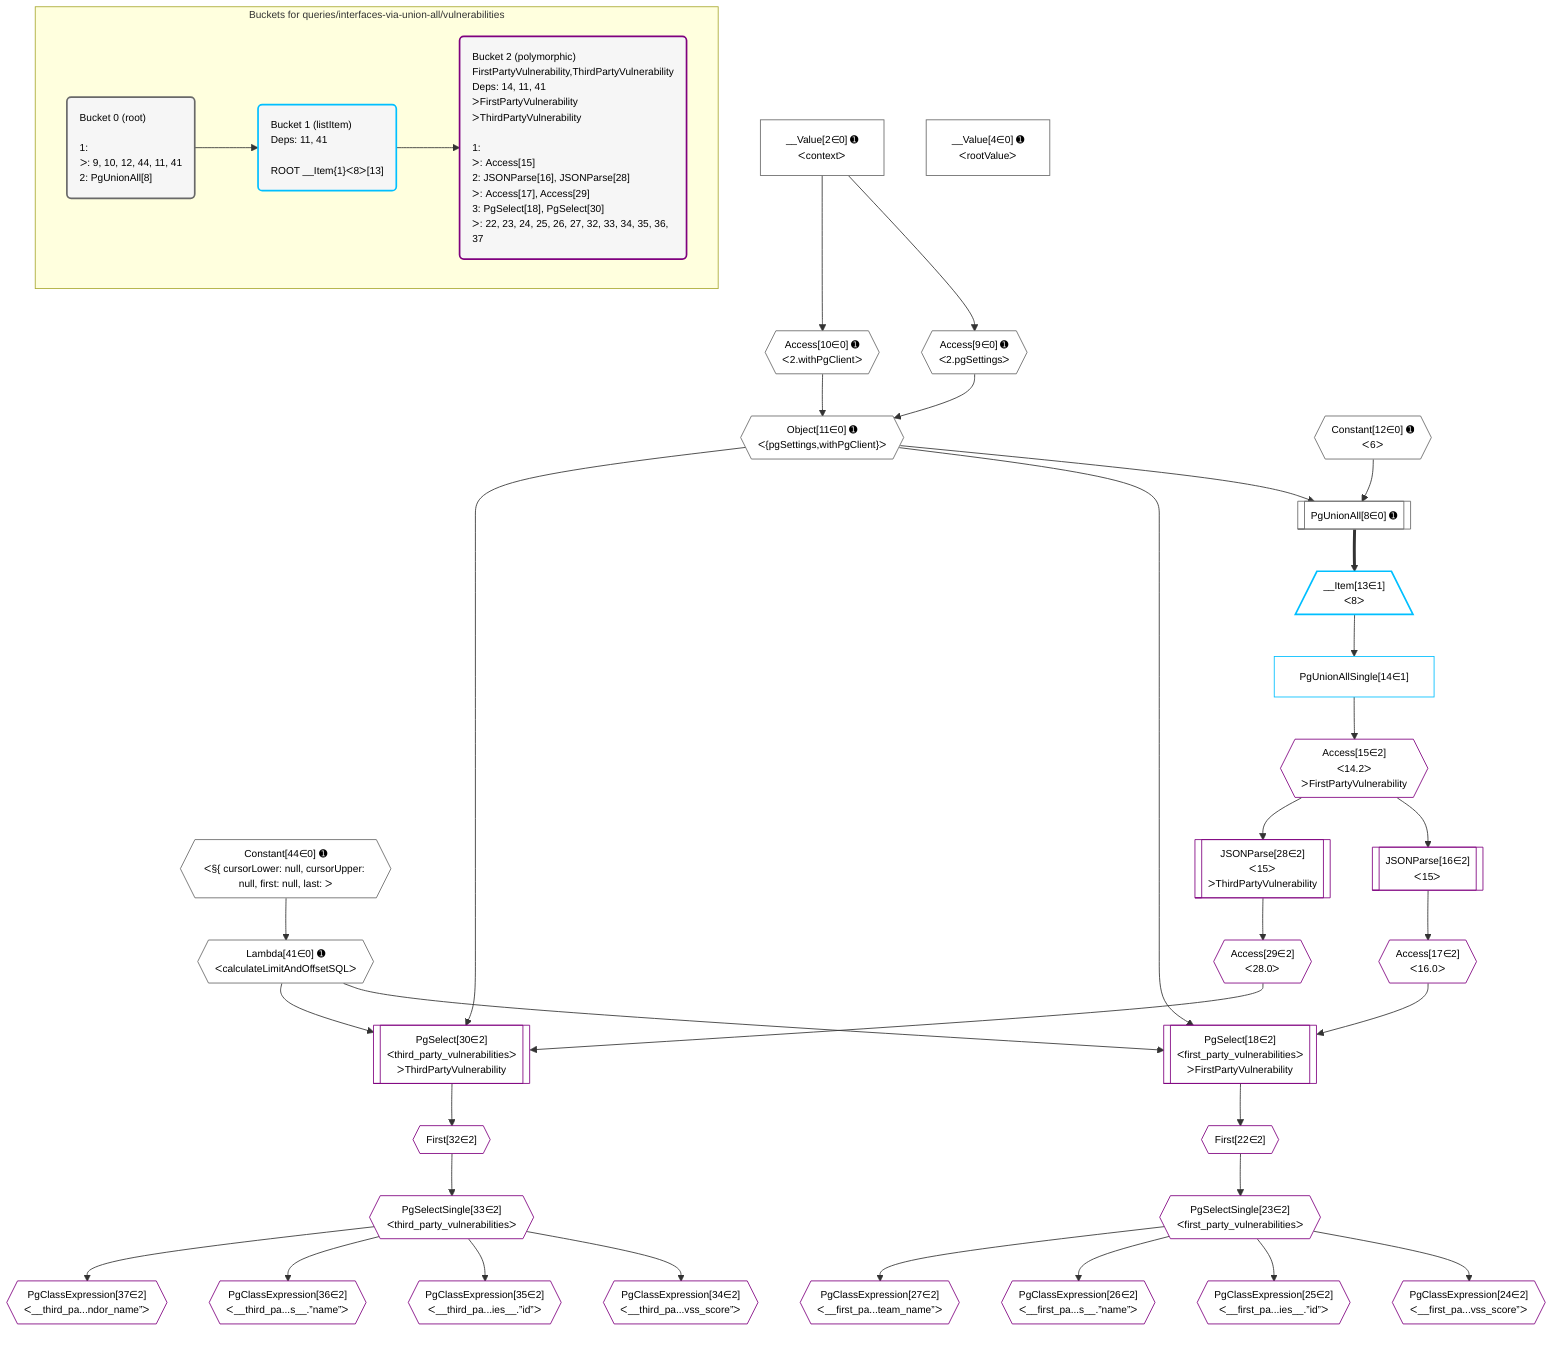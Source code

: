 %%{init: {'themeVariables': { 'fontSize': '12px'}}}%%
graph TD
    classDef path fill:#eee,stroke:#000,color:#000
    classDef plan fill:#fff,stroke-width:1px,color:#000
    classDef itemplan fill:#fff,stroke-width:2px,color:#000
    classDef unbatchedplan fill:#dff,stroke-width:1px,color:#000
    classDef sideeffectplan fill:#fcc,stroke-width:2px,color:#000
    classDef bucket fill:#f6f6f6,color:#000,stroke-width:2px,text-align:left


    %% plan dependencies
    PgUnionAll8[["PgUnionAll[8∈0] ➊"]]:::plan
    Object11{{"Object[11∈0] ➊<br />ᐸ{pgSettings,withPgClient}ᐳ"}}:::plan
    Constant12{{"Constant[12∈0] ➊<br />ᐸ6ᐳ"}}:::plan
    Object11 & Constant12 --> PgUnionAll8
    Access9{{"Access[9∈0] ➊<br />ᐸ2.pgSettingsᐳ"}}:::plan
    Access10{{"Access[10∈0] ➊<br />ᐸ2.withPgClientᐳ"}}:::plan
    Access9 & Access10 --> Object11
    __Value2["__Value[2∈0] ➊<br />ᐸcontextᐳ"]:::plan
    __Value2 --> Access9
    __Value2 --> Access10
    Lambda41{{"Lambda[41∈0] ➊<br />ᐸcalculateLimitAndOffsetSQLᐳ"}}:::plan
    Constant44{{"Constant[44∈0] ➊<br />ᐸ§{ cursorLower: null, cursorUpper: null, first: null, last: ᐳ"}}:::plan
    Constant44 --> Lambda41
    __Value4["__Value[4∈0] ➊<br />ᐸrootValueᐳ"]:::plan
    __Item13[/"__Item[13∈1]<br />ᐸ8ᐳ"\]:::itemplan
    PgUnionAll8 ==> __Item13
    PgUnionAllSingle14["PgUnionAllSingle[14∈1]"]:::plan
    __Item13 --> PgUnionAllSingle14
    PgSelect18[["PgSelect[18∈2]<br />ᐸfirst_party_vulnerabilitiesᐳ<br />ᐳFirstPartyVulnerability"]]:::plan
    Access17{{"Access[17∈2]<br />ᐸ16.0ᐳ"}}:::plan
    Object11 & Access17 & Lambda41 --> PgSelect18
    PgSelect30[["PgSelect[30∈2]<br />ᐸthird_party_vulnerabilitiesᐳ<br />ᐳThirdPartyVulnerability"]]:::plan
    Access29{{"Access[29∈2]<br />ᐸ28.0ᐳ"}}:::plan
    Object11 & Access29 & Lambda41 --> PgSelect30
    Access15{{"Access[15∈2]<br />ᐸ14.2ᐳ<br />ᐳFirstPartyVulnerability"}}:::plan
    PgUnionAllSingle14 --> Access15
    JSONParse16[["JSONParse[16∈2]<br />ᐸ15ᐳ"]]:::plan
    Access15 --> JSONParse16
    JSONParse16 --> Access17
    First22{{"First[22∈2]"}}:::plan
    PgSelect18 --> First22
    PgSelectSingle23{{"PgSelectSingle[23∈2]<br />ᐸfirst_party_vulnerabilitiesᐳ"}}:::plan
    First22 --> PgSelectSingle23
    PgClassExpression24{{"PgClassExpression[24∈2]<br />ᐸ__first_pa...vss_score”ᐳ"}}:::plan
    PgSelectSingle23 --> PgClassExpression24
    PgClassExpression25{{"PgClassExpression[25∈2]<br />ᐸ__first_pa...ies__.”id”ᐳ"}}:::plan
    PgSelectSingle23 --> PgClassExpression25
    PgClassExpression26{{"PgClassExpression[26∈2]<br />ᐸ__first_pa...s__.”name”ᐳ"}}:::plan
    PgSelectSingle23 --> PgClassExpression26
    PgClassExpression27{{"PgClassExpression[27∈2]<br />ᐸ__first_pa...team_name”ᐳ"}}:::plan
    PgSelectSingle23 --> PgClassExpression27
    JSONParse28[["JSONParse[28∈2]<br />ᐸ15ᐳ<br />ᐳThirdPartyVulnerability"]]:::plan
    Access15 --> JSONParse28
    JSONParse28 --> Access29
    First32{{"First[32∈2]"}}:::plan
    PgSelect30 --> First32
    PgSelectSingle33{{"PgSelectSingle[33∈2]<br />ᐸthird_party_vulnerabilitiesᐳ"}}:::plan
    First32 --> PgSelectSingle33
    PgClassExpression34{{"PgClassExpression[34∈2]<br />ᐸ__third_pa...vss_score”ᐳ"}}:::plan
    PgSelectSingle33 --> PgClassExpression34
    PgClassExpression35{{"PgClassExpression[35∈2]<br />ᐸ__third_pa...ies__.”id”ᐳ"}}:::plan
    PgSelectSingle33 --> PgClassExpression35
    PgClassExpression36{{"PgClassExpression[36∈2]<br />ᐸ__third_pa...s__.”name”ᐳ"}}:::plan
    PgSelectSingle33 --> PgClassExpression36
    PgClassExpression37{{"PgClassExpression[37∈2]<br />ᐸ__third_pa...ndor_name”ᐳ"}}:::plan
    PgSelectSingle33 --> PgClassExpression37

    %% define steps

    subgraph "Buckets for queries/interfaces-via-union-all/vulnerabilities"
    Bucket0("Bucket 0 (root)<br /><br />1: <br />ᐳ: 9, 10, 12, 44, 11, 41<br />2: PgUnionAll[8]"):::bucket
    classDef bucket0 stroke:#696969
    class Bucket0,__Value2,__Value4,PgUnionAll8,Access9,Access10,Object11,Constant12,Lambda41,Constant44 bucket0
    Bucket1("Bucket 1 (listItem)<br />Deps: 11, 41<br /><br />ROOT __Item{1}ᐸ8ᐳ[13]"):::bucket
    classDef bucket1 stroke:#00bfff
    class Bucket1,__Item13,PgUnionAllSingle14 bucket1
    Bucket2("Bucket 2 (polymorphic)<br />FirstPartyVulnerability,ThirdPartyVulnerability<br />Deps: 14, 11, 41<br />ᐳFirstPartyVulnerability<br />ᐳThirdPartyVulnerability<br /><br />1: <br />ᐳ: Access[15]<br />2: JSONParse[16], JSONParse[28]<br />ᐳ: Access[17], Access[29]<br />3: PgSelect[18], PgSelect[30]<br />ᐳ: 22, 23, 24, 25, 26, 27, 32, 33, 34, 35, 36, 37"):::bucket
    classDef bucket2 stroke:#7f007f
    class Bucket2,Access15,JSONParse16,Access17,PgSelect18,First22,PgSelectSingle23,PgClassExpression24,PgClassExpression25,PgClassExpression26,PgClassExpression27,JSONParse28,Access29,PgSelect30,First32,PgSelectSingle33,PgClassExpression34,PgClassExpression35,PgClassExpression36,PgClassExpression37 bucket2
    Bucket0 --> Bucket1
    Bucket1 --> Bucket2
    end